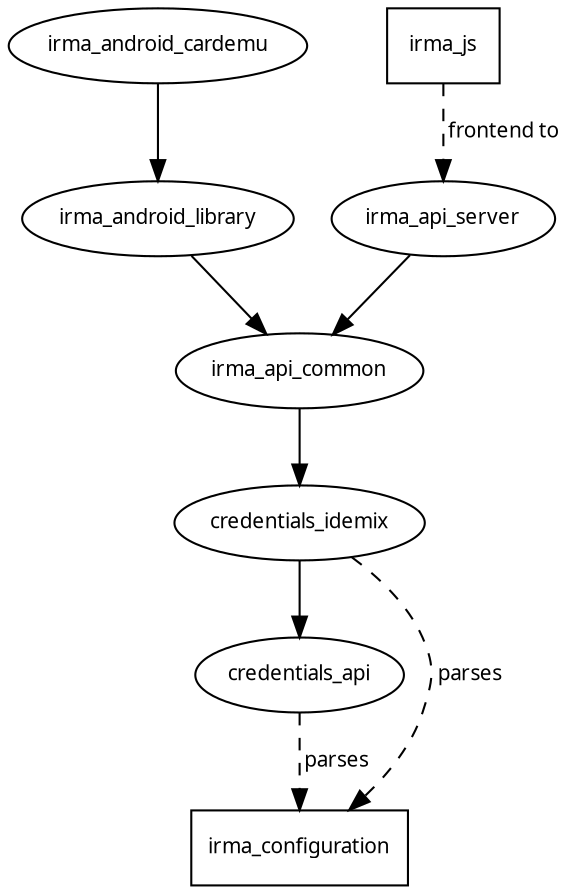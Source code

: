 digraph irma_stack {
	graph [fontname="sans-serif" fontsize="10pt"];
	node [fontname="sans-serif" fontsize="10pt"];
	edge [fontname="sans-serif" fontsize="10pt"];
	emu[label="irma_android_cardemu"]
	ial[label="irma_android_library"]
	ijs[label="irma_js" shape="rect"]
	ias[label="irma_api_server"]
	iac[label="irma_api_common"]
	ci[label="credentials_idemix"]
	ca[label="credentials_api"]
	conf[label="irma_configuration" shape="rect"]
	emu->ial
	ial->iac
	ijs->ias[style="dashed" label=" frontend to"]
	ias->iac
	iac->ci
	ci->ca
	ca->conf[style="dashed" label=" parses"]
	ci->conf[style="dashed" label=" parses" weight=0]
}
